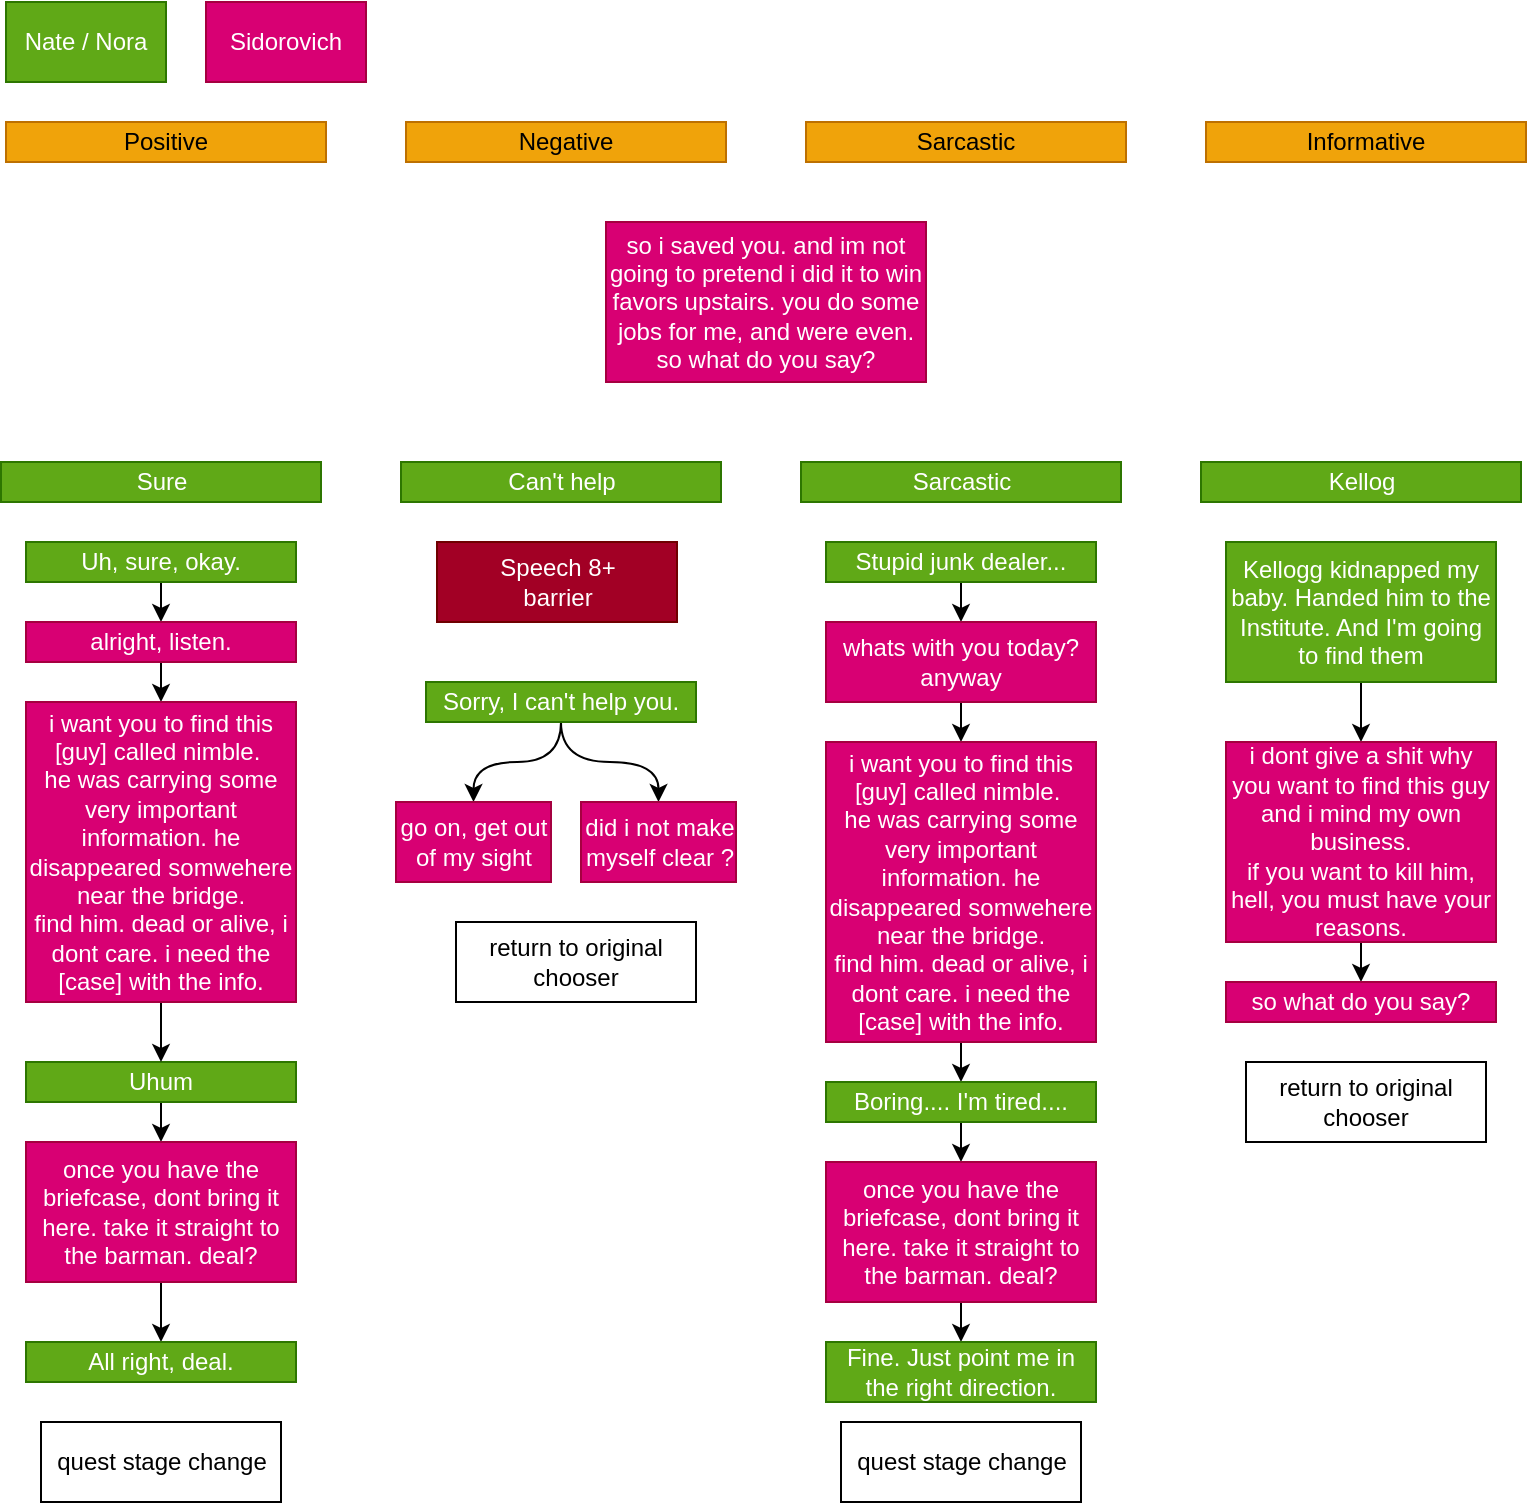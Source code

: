 <mxfile>
    <diagram id="OR-iPM9-NGtXue07-piC" name="Page-1">
        <mxGraphModel dx="1045" dy="800" grid="1" gridSize="10" guides="1" tooltips="1" connect="1" arrows="1" fold="1" page="1" pageScale="1" pageWidth="850" pageHeight="1100" math="0" shadow="0">
            <root>
                <mxCell id="0"/>
                <mxCell id="1" parent="0"/>
                <mxCell id="2" value="Nate / Nora" style="rounded=0;whiteSpace=wrap;html=1;fillColor=#60a917;fontColor=#ffffff;strokeColor=#2D7600;" vertex="1" parent="1">
                    <mxGeometry x="40" y="40" width="80" height="40" as="geometry"/>
                </mxCell>
                <mxCell id="3" value="Sidorovich" style="rounded=0;whiteSpace=wrap;html=1;fillColor=#d80073;fontColor=#ffffff;strokeColor=#A50040;" vertex="1" parent="1">
                    <mxGeometry x="140" y="40" width="80" height="40" as="geometry"/>
                </mxCell>
                <mxCell id="5" value="so i saved you. and im not going to pretend i did it to win favors upstairs. you do some jobs for me, and were even.&lt;br&gt;so what do you say?" style="rounded=0;whiteSpace=wrap;html=1;fillColor=#d80073;fontColor=#ffffff;strokeColor=#A50040;" vertex="1" parent="1">
                    <mxGeometry x="340" y="150" width="160" height="80" as="geometry"/>
                </mxCell>
                <mxCell id="6" value="Positive" style="rounded=0;whiteSpace=wrap;html=1;fillColor=#f0a30a;fontColor=#000000;strokeColor=#BD7000;" vertex="1" parent="1">
                    <mxGeometry x="40" y="100" width="160" height="20" as="geometry"/>
                </mxCell>
                <mxCell id="7" value="Negative" style="rounded=0;whiteSpace=wrap;html=1;fillColor=#f0a30a;fontColor=#000000;strokeColor=#BD7000;" vertex="1" parent="1">
                    <mxGeometry x="240" y="100" width="160" height="20" as="geometry"/>
                </mxCell>
                <mxCell id="8" value="Sarcastic" style="rounded=0;whiteSpace=wrap;html=1;fillColor=#f0a30a;fontColor=#000000;strokeColor=#BD7000;" vertex="1" parent="1">
                    <mxGeometry x="440" y="100" width="160" height="20" as="geometry"/>
                </mxCell>
                <mxCell id="9" value="Informative" style="rounded=0;whiteSpace=wrap;html=1;fillColor=#f0a30a;fontColor=#000000;strokeColor=#BD7000;" vertex="1" parent="1">
                    <mxGeometry x="640" y="100" width="160" height="20" as="geometry"/>
                </mxCell>
                <mxCell id="13" style="edgeStyle=orthogonalEdgeStyle;curved=1;html=1;exitX=0.5;exitY=1;exitDx=0;exitDy=0;entryX=0.5;entryY=0;entryDx=0;entryDy=0;" edge="1" parent="1" source="10" target="12">
                    <mxGeometry relative="1" as="geometry"/>
                </mxCell>
                <mxCell id="10" value="Kellogg kidnapped my baby. Handed him to the Institute. And I'm going to find them" style="rounded=0;whiteSpace=wrap;html=1;fillColor=#60a917;fontColor=#ffffff;strokeColor=#2D7600;" vertex="1" parent="1">
                    <mxGeometry x="650" y="310" width="135" height="70" as="geometry"/>
                </mxCell>
                <mxCell id="48" style="edgeStyle=orthogonalEdgeStyle;curved=1;html=1;exitX=0.5;exitY=1;exitDx=0;exitDy=0;entryX=0.5;entryY=0;entryDx=0;entryDy=0;" edge="1" parent="1" source="12" target="47">
                    <mxGeometry relative="1" as="geometry"/>
                </mxCell>
                <mxCell id="12" value="&lt;div&gt;i dont give a shit why you want to find this guy and i mind my own business.&lt;/div&gt;&lt;div&gt;if you want to kill him, hell, you must have your reasons.&lt;/div&gt;" style="rounded=0;whiteSpace=wrap;html=1;fillColor=#d80073;fontColor=#ffffff;strokeColor=#A50040;" vertex="1" parent="1">
                    <mxGeometry x="650" y="410" width="135" height="100" as="geometry"/>
                </mxCell>
                <mxCell id="33" style="edgeStyle=orthogonalEdgeStyle;curved=1;html=1;exitX=0.5;exitY=1;exitDx=0;exitDy=0;entryX=0.5;entryY=0;entryDx=0;entryDy=0;" edge="1" parent="1" source="27" target="32">
                    <mxGeometry relative="1" as="geometry"/>
                </mxCell>
                <mxCell id="27" value="Uh, sure, okay." style="rounded=0;whiteSpace=wrap;html=1;fillColor=#60a917;fontColor=#ffffff;strokeColor=#2D7600;" vertex="1" parent="1">
                    <mxGeometry x="50" y="310" width="135" height="20" as="geometry"/>
                </mxCell>
                <mxCell id="28" value="Sure" style="rounded=0;whiteSpace=wrap;html=1;fillColor=#60a917;fontColor=#ffffff;strokeColor=#2D7600;" vertex="1" parent="1">
                    <mxGeometry x="37.5" y="270" width="160" height="20" as="geometry"/>
                </mxCell>
                <mxCell id="29" value="Can't help" style="rounded=0;whiteSpace=wrap;html=1;fillColor=#60a917;fontColor=#ffffff;strokeColor=#2D7600;" vertex="1" parent="1">
                    <mxGeometry x="237.5" y="270" width="160" height="20" as="geometry"/>
                </mxCell>
                <mxCell id="30" value="Sarcastic" style="rounded=0;whiteSpace=wrap;html=1;fillColor=#60a917;fontColor=#ffffff;strokeColor=#2D7600;" vertex="1" parent="1">
                    <mxGeometry x="437.5" y="270" width="160" height="20" as="geometry"/>
                </mxCell>
                <mxCell id="31" value="Kellog" style="rounded=0;whiteSpace=wrap;html=1;fillColor=#60a917;fontColor=#ffffff;strokeColor=#2D7600;" vertex="1" parent="1">
                    <mxGeometry x="637.5" y="270" width="160" height="20" as="geometry"/>
                </mxCell>
                <mxCell id="53" style="edgeStyle=orthogonalEdgeStyle;curved=1;html=1;exitX=0.5;exitY=1;exitDx=0;exitDy=0;entryX=0.5;entryY=0;entryDx=0;entryDy=0;" edge="1" parent="1" source="32" target="52">
                    <mxGeometry relative="1" as="geometry"/>
                </mxCell>
                <mxCell id="32" value="&lt;div&gt;alright, listen.&lt;/div&gt;" style="rounded=0;whiteSpace=wrap;html=1;fillColor=#d80073;fontColor=#ffffff;strokeColor=#A50040;" vertex="1" parent="1">
                    <mxGeometry x="50" y="350" width="135" height="20" as="geometry"/>
                </mxCell>
                <mxCell id="37" style="edgeStyle=orthogonalEdgeStyle;curved=1;html=1;exitX=0.5;exitY=1;exitDx=0;exitDy=0;entryX=0.5;entryY=0;entryDx=0;entryDy=0;" edge="1" parent="1" source="34" target="35">
                    <mxGeometry relative="1" as="geometry"/>
                </mxCell>
                <mxCell id="34" value="Uhum" style="rounded=0;whiteSpace=wrap;html=1;fillColor=#60a917;fontColor=#ffffff;strokeColor=#2D7600;" vertex="1" parent="1">
                    <mxGeometry x="50" y="570" width="135" height="20" as="geometry"/>
                </mxCell>
                <mxCell id="39" style="edgeStyle=orthogonalEdgeStyle;curved=1;html=1;exitX=0.5;exitY=1;exitDx=0;exitDy=0;entryX=0.5;entryY=0;entryDx=0;entryDy=0;" edge="1" parent="1" source="35" target="38">
                    <mxGeometry relative="1" as="geometry"/>
                </mxCell>
                <mxCell id="35" value="once you have the briefcase, dont bring it here. take it straight to the barman. deal?" style="rounded=0;whiteSpace=wrap;html=1;fillColor=#d80073;fontColor=#ffffff;strokeColor=#A50040;" vertex="1" parent="1">
                    <mxGeometry x="50" y="610" width="135" height="70" as="geometry"/>
                </mxCell>
                <mxCell id="38" value="All right, deal." style="rounded=0;whiteSpace=wrap;html=1;fillColor=#60a917;fontColor=#ffffff;strokeColor=#2D7600;" vertex="1" parent="1">
                    <mxGeometry x="50" y="710" width="135" height="20" as="geometry"/>
                </mxCell>
                <mxCell id="40" value="Speech 8+&lt;br&gt;barrier" style="rounded=0;whiteSpace=wrap;html=1;fillColor=#a20025;fontColor=#ffffff;strokeColor=#6F0000;" vertex="1" parent="1">
                    <mxGeometry x="255.5" y="310" width="120" height="40" as="geometry"/>
                </mxCell>
                <mxCell id="44" style="edgeStyle=orthogonalEdgeStyle;curved=1;html=1;exitX=0.5;exitY=1;exitDx=0;exitDy=0;entryX=0.5;entryY=0;entryDx=0;entryDy=0;" edge="1" parent="1" source="41" target="42">
                    <mxGeometry relative="1" as="geometry"/>
                </mxCell>
                <mxCell id="66" style="edgeStyle=orthogonalEdgeStyle;curved=1;html=1;exitX=0.5;exitY=1;exitDx=0;exitDy=0;entryX=0.5;entryY=0;entryDx=0;entryDy=0;" edge="1" parent="1" source="41" target="65">
                    <mxGeometry relative="1" as="geometry"/>
                </mxCell>
                <mxCell id="41" value="Sorry, I can't help you." style="rounded=0;whiteSpace=wrap;html=1;fillColor=#60a917;fontColor=#ffffff;strokeColor=#2D7600;" vertex="1" parent="1">
                    <mxGeometry x="250" y="380" width="135" height="20" as="geometry"/>
                </mxCell>
                <mxCell id="42" value="go on, get out of my sight&lt;div&gt;&lt;/div&gt;" style="rounded=0;whiteSpace=wrap;html=1;fillColor=#d80073;fontColor=#ffffff;strokeColor=#A50040;" vertex="1" parent="1">
                    <mxGeometry x="235" y="440" width="77.5" height="40" as="geometry"/>
                </mxCell>
                <mxCell id="45" value="quest stage change" style="rounded=0;whiteSpace=wrap;html=1;" vertex="1" parent="1">
                    <mxGeometry x="57.5" y="750" width="120" height="40" as="geometry"/>
                </mxCell>
                <mxCell id="46" value="return to original chooser" style="rounded=0;whiteSpace=wrap;html=1;" vertex="1" parent="1">
                    <mxGeometry x="265" y="500" width="120" height="40" as="geometry"/>
                </mxCell>
                <mxCell id="47" value="so what do you say?" style="rounded=0;whiteSpace=wrap;html=1;fillColor=#d80073;fontColor=#ffffff;strokeColor=#A50040;" vertex="1" parent="1">
                    <mxGeometry x="650" y="530" width="135" height="20" as="geometry"/>
                </mxCell>
                <mxCell id="51" style="edgeStyle=orthogonalEdgeStyle;curved=1;html=1;exitX=0.5;exitY=1;exitDx=0;exitDy=0;entryX=0.5;entryY=0;entryDx=0;entryDy=0;" edge="1" parent="1" source="49" target="50">
                    <mxGeometry relative="1" as="geometry"/>
                </mxCell>
                <mxCell id="49" value="Stupid junk dealer..." style="rounded=0;whiteSpace=wrap;html=1;fillColor=#60a917;fontColor=#ffffff;strokeColor=#2D7600;" vertex="1" parent="1">
                    <mxGeometry x="450" y="310" width="135" height="20" as="geometry"/>
                </mxCell>
                <mxCell id="56" style="edgeStyle=orthogonalEdgeStyle;curved=1;html=1;exitX=0.5;exitY=1;exitDx=0;exitDy=0;entryX=0.5;entryY=0;entryDx=0;entryDy=0;" edge="1" parent="1" source="50" target="55">
                    <mxGeometry relative="1" as="geometry"/>
                </mxCell>
                <mxCell id="50" value="whats with you today?&lt;br&gt;anyway&lt;br&gt;&lt;div&gt;&lt;/div&gt;" style="rounded=0;whiteSpace=wrap;html=1;fillColor=#d80073;fontColor=#ffffff;strokeColor=#A50040;" vertex="1" parent="1">
                    <mxGeometry x="450" y="350" width="135" height="40" as="geometry"/>
                </mxCell>
                <mxCell id="54" style="edgeStyle=orthogonalEdgeStyle;curved=1;html=1;exitX=0.5;exitY=1;exitDx=0;exitDy=0;entryX=0.5;entryY=0;entryDx=0;entryDy=0;" edge="1" parent="1" source="52" target="34">
                    <mxGeometry relative="1" as="geometry"/>
                </mxCell>
                <mxCell id="52" value="&lt;div&gt;i want you to find this [guy] called nimble.&amp;nbsp;&lt;/div&gt;&lt;div&gt;he was carrying some very important information. he disappeared somwehere near the bridge.&lt;/div&gt;&lt;div&gt;find him. dead or alive, i dont care. i need the [case] with the info.&lt;/div&gt;" style="rounded=0;whiteSpace=wrap;html=1;fillColor=#d80073;fontColor=#ffffff;strokeColor=#A50040;" vertex="1" parent="1">
                    <mxGeometry x="50" y="390" width="135" height="150" as="geometry"/>
                </mxCell>
                <mxCell id="58" style="edgeStyle=orthogonalEdgeStyle;curved=1;html=1;exitX=0.5;exitY=1;exitDx=0;exitDy=0;entryX=0.5;entryY=0;entryDx=0;entryDy=0;" edge="1" parent="1" source="55" target="57">
                    <mxGeometry relative="1" as="geometry"/>
                </mxCell>
                <mxCell id="55" value="&lt;div&gt;i want you to find this [guy] called nimble.&amp;nbsp;&lt;/div&gt;&lt;div&gt;he was carrying some very important information. he disappeared somwehere near the bridge.&lt;/div&gt;&lt;div&gt;find him. dead or alive, i dont care. i need the [case] with the info.&lt;/div&gt;" style="rounded=0;whiteSpace=wrap;html=1;fillColor=#d80073;fontColor=#ffffff;strokeColor=#A50040;" vertex="1" parent="1">
                    <mxGeometry x="450" y="410" width="135" height="150" as="geometry"/>
                </mxCell>
                <mxCell id="60" style="edgeStyle=orthogonalEdgeStyle;curved=1;html=1;exitX=0.5;exitY=1;exitDx=0;exitDy=0;entryX=0.5;entryY=0;entryDx=0;entryDy=0;" edge="1" parent="1" source="57" target="59">
                    <mxGeometry relative="1" as="geometry"/>
                </mxCell>
                <mxCell id="57" value="Boring.... I'm tired...." style="rounded=0;whiteSpace=wrap;html=1;fillColor=#60a917;fontColor=#ffffff;strokeColor=#2D7600;" vertex="1" parent="1">
                    <mxGeometry x="450" y="580" width="135" height="20" as="geometry"/>
                </mxCell>
                <mxCell id="62" style="edgeStyle=orthogonalEdgeStyle;curved=1;html=1;exitX=0.5;exitY=1;exitDx=0;exitDy=0;entryX=0.5;entryY=0;entryDx=0;entryDy=0;" edge="1" parent="1" source="59" target="61">
                    <mxGeometry relative="1" as="geometry"/>
                </mxCell>
                <mxCell id="59" value="once you have the briefcase, dont bring it here. take it straight to the barman. deal?" style="rounded=0;whiteSpace=wrap;html=1;fillColor=#d80073;fontColor=#ffffff;strokeColor=#A50040;" vertex="1" parent="1">
                    <mxGeometry x="450" y="620" width="135" height="70" as="geometry"/>
                </mxCell>
                <mxCell id="61" value="Fine. Just point me in the right direction." style="rounded=0;whiteSpace=wrap;html=1;fillColor=#60a917;fontColor=#ffffff;strokeColor=#2D7600;" vertex="1" parent="1">
                    <mxGeometry x="450" y="710" width="135" height="30" as="geometry"/>
                </mxCell>
                <mxCell id="63" value="quest stage change" style="rounded=0;whiteSpace=wrap;html=1;" vertex="1" parent="1">
                    <mxGeometry x="457.5" y="750" width="120" height="40" as="geometry"/>
                </mxCell>
                <mxCell id="65" value="did i not make myself clear ?&lt;div&gt;&lt;/div&gt;" style="rounded=0;whiteSpace=wrap;html=1;fillColor=#d80073;fontColor=#ffffff;strokeColor=#A50040;" vertex="1" parent="1">
                    <mxGeometry x="327.5" y="440" width="77.5" height="40" as="geometry"/>
                </mxCell>
                <mxCell id="67" value="return to original chooser" style="rounded=0;whiteSpace=wrap;html=1;" vertex="1" parent="1">
                    <mxGeometry x="660" y="570" width="120" height="40" as="geometry"/>
                </mxCell>
            </root>
        </mxGraphModel>
    </diagram>
</mxfile>
